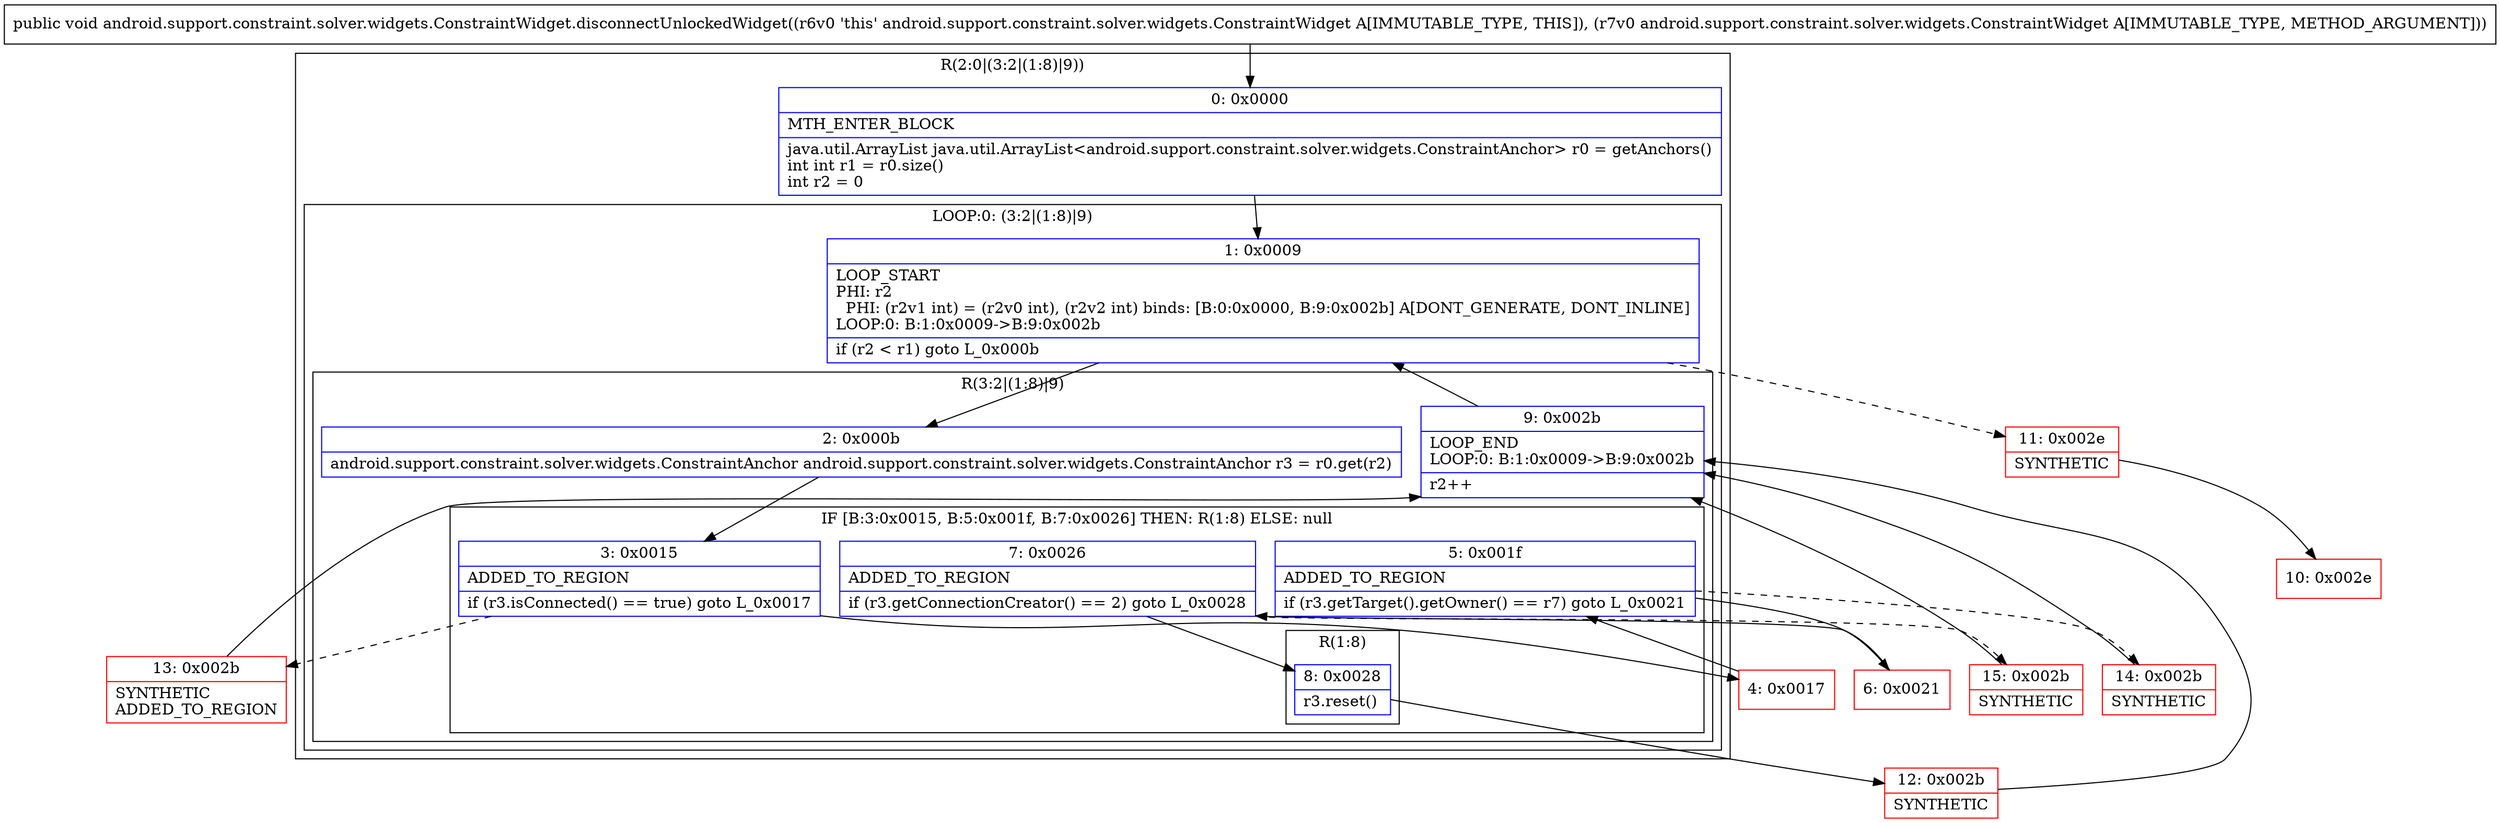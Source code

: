 digraph "CFG forandroid.support.constraint.solver.widgets.ConstraintWidget.disconnectUnlockedWidget(Landroid\/support\/constraint\/solver\/widgets\/ConstraintWidget;)V" {
subgraph cluster_Region_148972882 {
label = "R(2:0|(3:2|(1:8)|9))";
node [shape=record,color=blue];
Node_0 [shape=record,label="{0\:\ 0x0000|MTH_ENTER_BLOCK\l|java.util.ArrayList java.util.ArrayList\<android.support.constraint.solver.widgets.ConstraintAnchor\> r0 = getAnchors()\lint int r1 = r0.size()\lint r2 = 0\l}"];
subgraph cluster_LoopRegion_1507518333 {
label = "LOOP:0: (3:2|(1:8)|9)";
node [shape=record,color=blue];
Node_1 [shape=record,label="{1\:\ 0x0009|LOOP_START\lPHI: r2 \l  PHI: (r2v1 int) = (r2v0 int), (r2v2 int) binds: [B:0:0x0000, B:9:0x002b] A[DONT_GENERATE, DONT_INLINE]\lLOOP:0: B:1:0x0009\-\>B:9:0x002b\l|if (r2 \< r1) goto L_0x000b\l}"];
subgraph cluster_Region_327221222 {
label = "R(3:2|(1:8)|9)";
node [shape=record,color=blue];
Node_2 [shape=record,label="{2\:\ 0x000b|android.support.constraint.solver.widgets.ConstraintAnchor android.support.constraint.solver.widgets.ConstraintAnchor r3 = r0.get(r2)\l}"];
subgraph cluster_IfRegion_1310165389 {
label = "IF [B:3:0x0015, B:5:0x001f, B:7:0x0026] THEN: R(1:8) ELSE: null";
node [shape=record,color=blue];
Node_3 [shape=record,label="{3\:\ 0x0015|ADDED_TO_REGION\l|if (r3.isConnected() == true) goto L_0x0017\l}"];
Node_5 [shape=record,label="{5\:\ 0x001f|ADDED_TO_REGION\l|if (r3.getTarget().getOwner() == r7) goto L_0x0021\l}"];
Node_7 [shape=record,label="{7\:\ 0x0026|ADDED_TO_REGION\l|if (r3.getConnectionCreator() == 2) goto L_0x0028\l}"];
subgraph cluster_Region_1339944616 {
label = "R(1:8)";
node [shape=record,color=blue];
Node_8 [shape=record,label="{8\:\ 0x0028|r3.reset()\l}"];
}
}
Node_9 [shape=record,label="{9\:\ 0x002b|LOOP_END\lLOOP:0: B:1:0x0009\-\>B:9:0x002b\l|r2++\l}"];
}
}
}
Node_4 [shape=record,color=red,label="{4\:\ 0x0017}"];
Node_6 [shape=record,color=red,label="{6\:\ 0x0021}"];
Node_10 [shape=record,color=red,label="{10\:\ 0x002e}"];
Node_11 [shape=record,color=red,label="{11\:\ 0x002e|SYNTHETIC\l}"];
Node_12 [shape=record,color=red,label="{12\:\ 0x002b|SYNTHETIC\l}"];
Node_13 [shape=record,color=red,label="{13\:\ 0x002b|SYNTHETIC\lADDED_TO_REGION\l}"];
Node_14 [shape=record,color=red,label="{14\:\ 0x002b|SYNTHETIC\l}"];
Node_15 [shape=record,color=red,label="{15\:\ 0x002b|SYNTHETIC\l}"];
MethodNode[shape=record,label="{public void android.support.constraint.solver.widgets.ConstraintWidget.disconnectUnlockedWidget((r6v0 'this' android.support.constraint.solver.widgets.ConstraintWidget A[IMMUTABLE_TYPE, THIS]), (r7v0 android.support.constraint.solver.widgets.ConstraintWidget A[IMMUTABLE_TYPE, METHOD_ARGUMENT])) }"];
MethodNode -> Node_0;
Node_0 -> Node_1;
Node_1 -> Node_2;
Node_1 -> Node_11[style=dashed];
Node_2 -> Node_3;
Node_3 -> Node_4;
Node_3 -> Node_13[style=dashed];
Node_5 -> Node_6;
Node_5 -> Node_14[style=dashed];
Node_7 -> Node_8;
Node_7 -> Node_15[style=dashed];
Node_8 -> Node_12;
Node_9 -> Node_1;
Node_4 -> Node_5;
Node_6 -> Node_7;
Node_11 -> Node_10;
Node_12 -> Node_9;
Node_13 -> Node_9;
Node_14 -> Node_9;
Node_15 -> Node_9;
}


